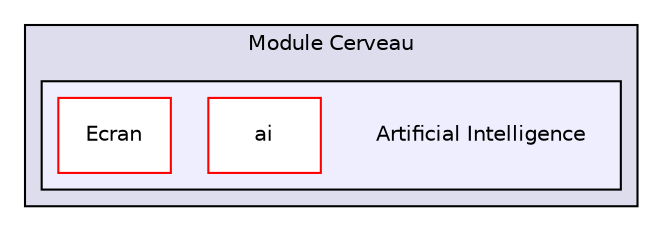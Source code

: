 digraph "/media/nicolas/A600540B0053E13B/Users/nicolas/Documents/Ecole/ISEN/Projet/Coupe de France/Module Cerveau/Artificial Intelligence" {
  compound=true
  node [ fontsize="10", fontname="Helvetica"];
  edge [ labelfontsize="10", labelfontname="Helvetica"];
  subgraph clusterdir_65323f7225c5ff5ad4bd06d4f2501b1b {
    graph [ bgcolor="#ddddee", pencolor="black", label="Module Cerveau" fontname="Helvetica", fontsize="10", URL="dir_65323f7225c5ff5ad4bd06d4f2501b1b.html"]
  subgraph clusterdir_89994ad9d93a0db5eea5a2bb0e2e09a4 {
    graph [ bgcolor="#eeeeff", pencolor="black", label="" URL="dir_89994ad9d93a0db5eea5a2bb0e2e09a4.html"];
    dir_89994ad9d93a0db5eea5a2bb0e2e09a4 [shape=plaintext label="Artificial Intelligence"];
    dir_4f5946da87f9062811815b61ffc694d3 [shape=box label="ai" color="red" fillcolor="white" style="filled" URL="dir_4f5946da87f9062811815b61ffc694d3.html"];
    dir_8ae39278e8fb31f23d02f7b27e7e0353 [shape=box label="Ecran" color="red" fillcolor="white" style="filled" URL="dir_8ae39278e8fb31f23d02f7b27e7e0353.html"];
  }
  }
}
